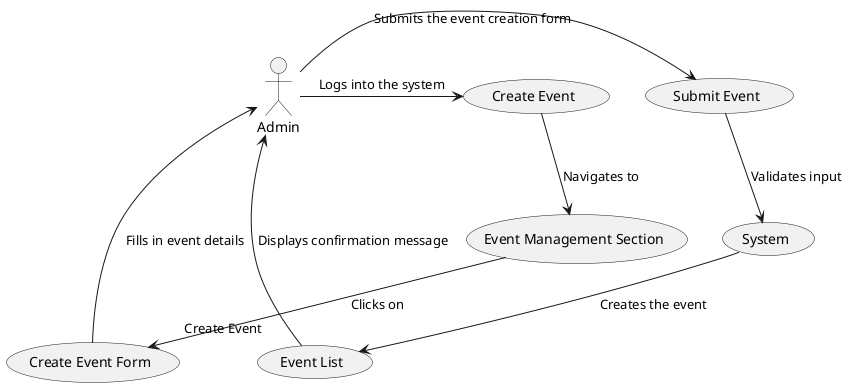 @startuml
actor Admin as A

A -> (Create Event) : Logs into the system
(Create Event) --> (Event Management Section) : Navigates to
(Event Management Section) --> (Create Event Form) : Clicks on "Create Event"
(Create Event Form) --> A : Fills in event details
A -> (Submit Event) : Submits the event creation form
(Submit Event) --> (System) : Validates input
(System) --> (Event List) : Creates the event
(Event List) --> A : Displays confirmation message

@enduml